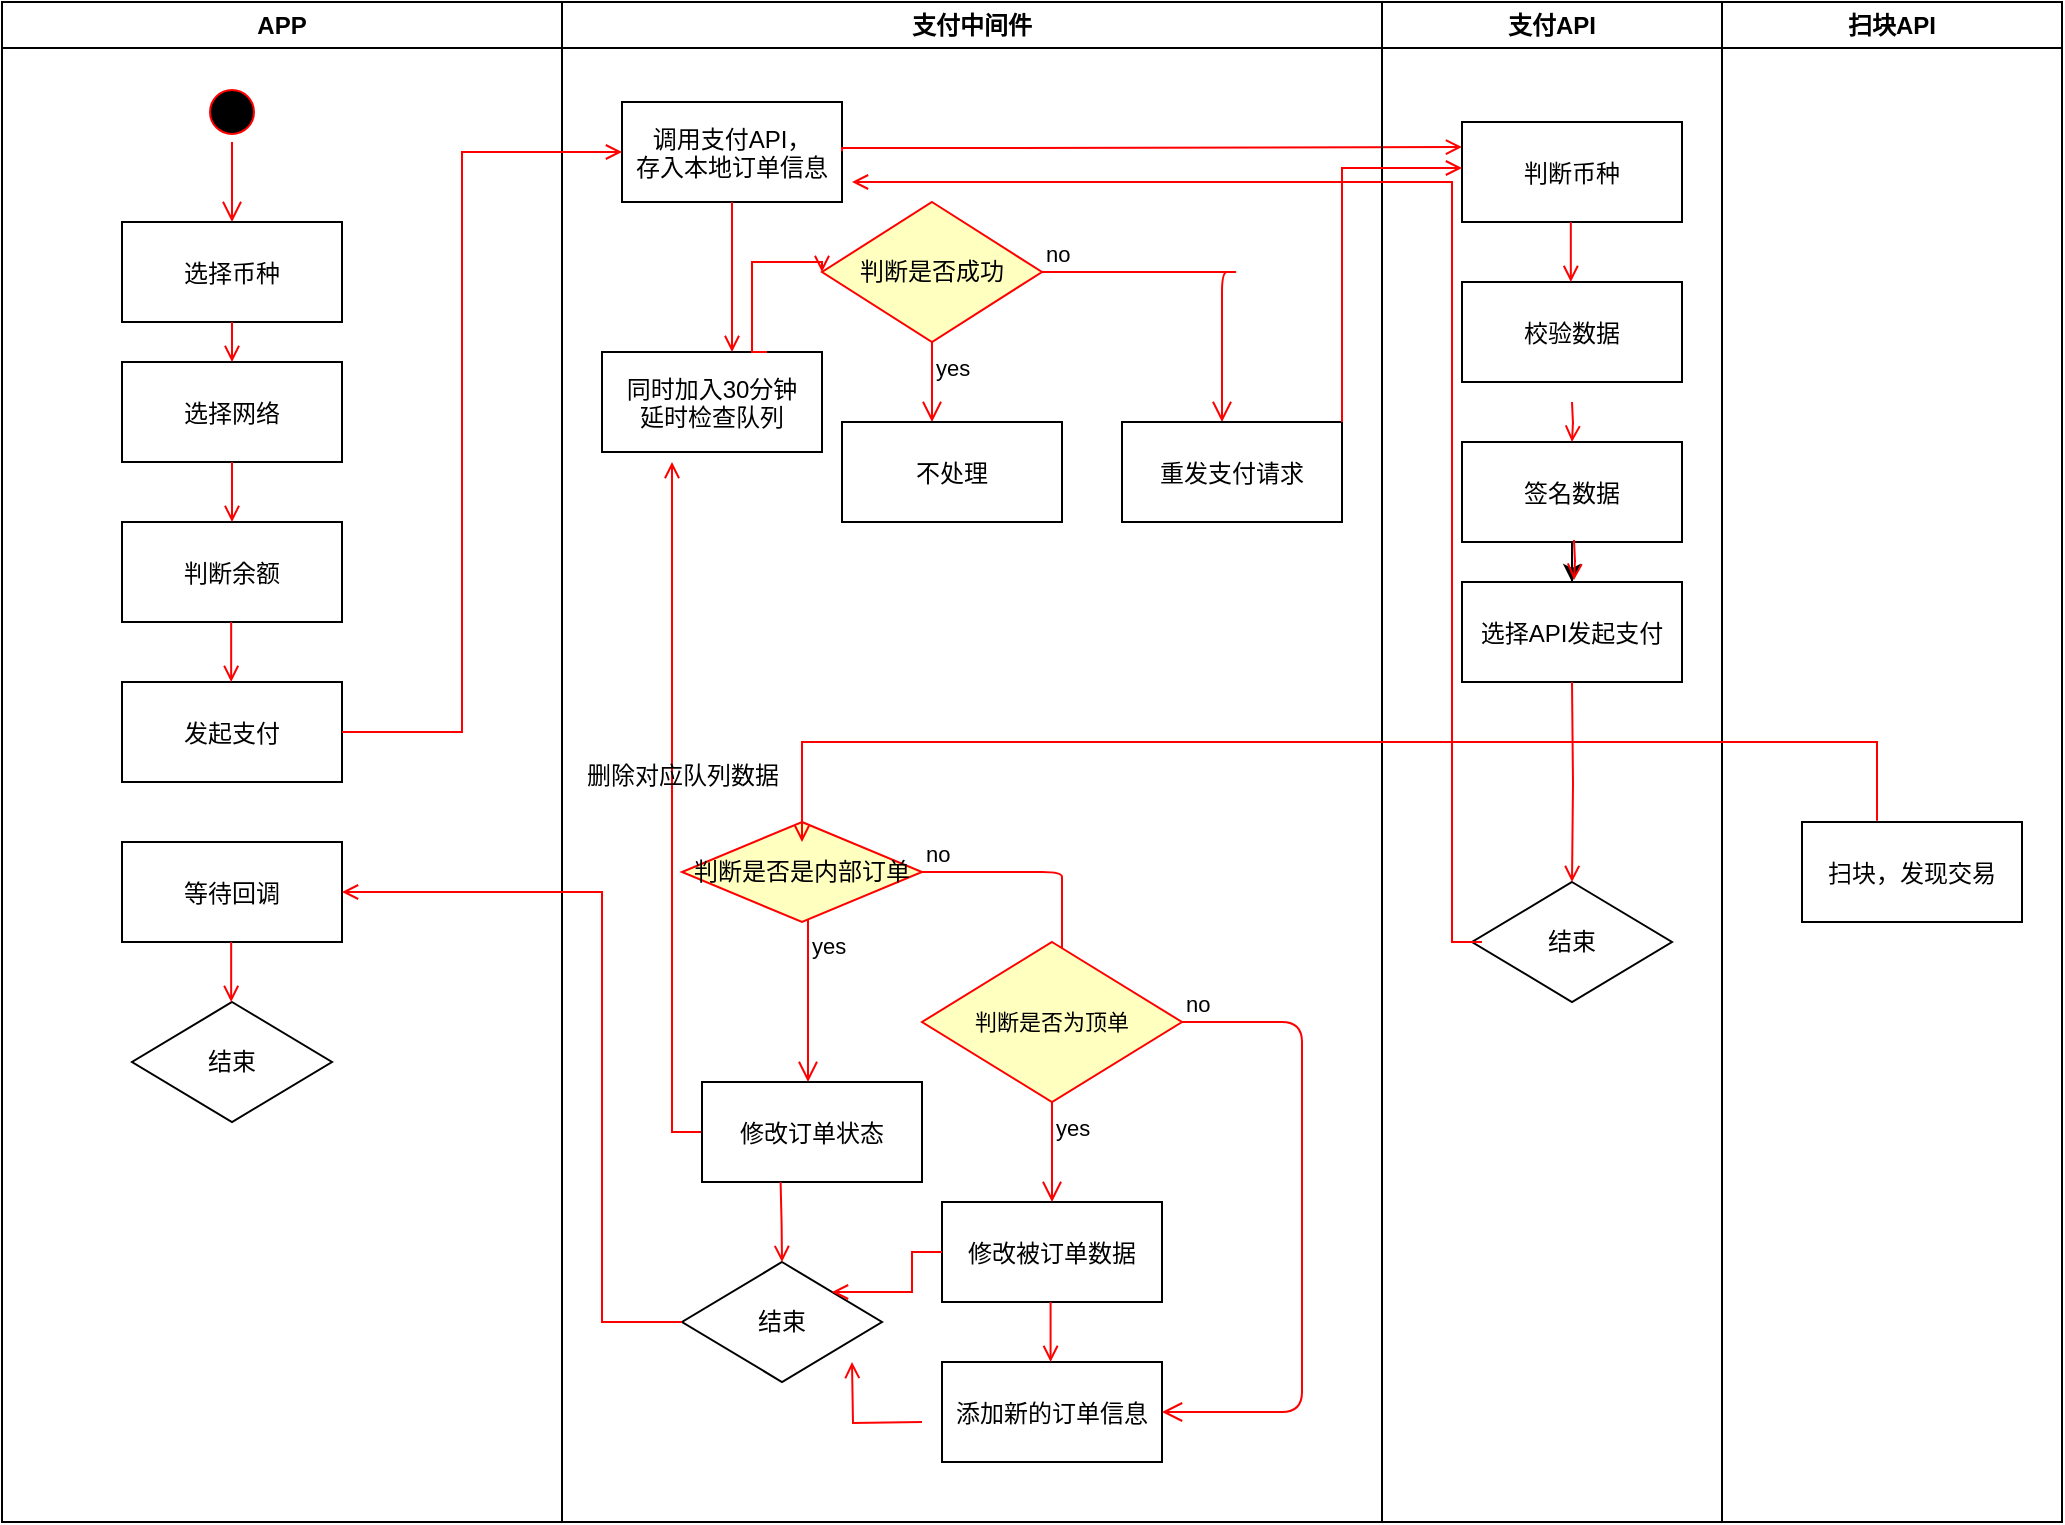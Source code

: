 <mxfile version="15.0.3" type="github">
  <diagram name="Page-1" id="9361dd3d-8414-5efd-6122-117bd74ce7a7">
    <mxGraphModel dx="1422" dy="5161" grid="1" gridSize="10" guides="1" tooltips="1" connect="1" arrows="1" fold="1" page="0" pageScale="1.5" pageWidth="826" pageHeight="1169" background="none" math="0" shadow="0">
      <root>
        <mxCell id="0" />
        <mxCell id="1" parent="0" />
        <mxCell id="ok139ALbJn9GpQchz6-Z-90" value="APP" style="swimlane;whiteSpace=wrap" vertex="1" parent="1">
          <mxGeometry x="300" y="-4270" width="280" height="760" as="geometry" />
        </mxCell>
        <mxCell id="ok139ALbJn9GpQchz6-Z-91" value="" style="ellipse;shape=startState;fillColor=#000000;strokeColor=#ff0000;" vertex="1" parent="ok139ALbJn9GpQchz6-Z-90">
          <mxGeometry x="100" y="40" width="30" height="30" as="geometry" />
        </mxCell>
        <mxCell id="ok139ALbJn9GpQchz6-Z-92" value="" style="edgeStyle=elbowEdgeStyle;elbow=horizontal;verticalAlign=bottom;endArrow=open;endSize=8;strokeColor=#FF0000;endFill=1;rounded=0" edge="1" parent="ok139ALbJn9GpQchz6-Z-90" source="ok139ALbJn9GpQchz6-Z-91" target="ok139ALbJn9GpQchz6-Z-93">
          <mxGeometry x="100" y="40" as="geometry">
            <mxPoint x="115" y="110" as="targetPoint" />
          </mxGeometry>
        </mxCell>
        <mxCell id="ok139ALbJn9GpQchz6-Z-93" value="选择币种" style="" vertex="1" parent="ok139ALbJn9GpQchz6-Z-90">
          <mxGeometry x="60" y="110" width="110" height="50" as="geometry" />
        </mxCell>
        <mxCell id="ok139ALbJn9GpQchz6-Z-94" value="选择网络" style="" vertex="1" parent="ok139ALbJn9GpQchz6-Z-90">
          <mxGeometry x="60" y="180" width="110" height="50" as="geometry" />
        </mxCell>
        <mxCell id="ok139ALbJn9GpQchz6-Z-95" value="" style="endArrow=open;strokeColor=#FF0000;endFill=1;rounded=0;edgeStyle=orthogonalEdgeStyle;" edge="1" parent="ok139ALbJn9GpQchz6-Z-90" source="ok139ALbJn9GpQchz6-Z-93" target="ok139ALbJn9GpQchz6-Z-94">
          <mxGeometry relative="1" as="geometry" />
        </mxCell>
        <mxCell id="ok139ALbJn9GpQchz6-Z-96" value="判断余额" style="" vertex="1" parent="ok139ALbJn9GpQchz6-Z-90">
          <mxGeometry x="60" y="260" width="110" height="50" as="geometry" />
        </mxCell>
        <mxCell id="ok139ALbJn9GpQchz6-Z-97" value="" style="endArrow=open;strokeColor=#FF0000;endFill=1;rounded=0;edgeStyle=orthogonalEdgeStyle;" edge="1" parent="ok139ALbJn9GpQchz6-Z-90" source="ok139ALbJn9GpQchz6-Z-94" target="ok139ALbJn9GpQchz6-Z-96">
          <mxGeometry relative="1" as="geometry" />
        </mxCell>
        <mxCell id="ok139ALbJn9GpQchz6-Z-137" value="发起支付" style="" vertex="1" parent="ok139ALbJn9GpQchz6-Z-90">
          <mxGeometry x="60" y="340" width="110" height="50" as="geometry" />
        </mxCell>
        <mxCell id="ok139ALbJn9GpQchz6-Z-138" value="等待回调" style="" vertex="1" parent="ok139ALbJn9GpQchz6-Z-90">
          <mxGeometry x="60" y="420" width="110" height="50" as="geometry" />
        </mxCell>
        <mxCell id="ok139ALbJn9GpQchz6-Z-145" value="结束" style="rhombus;whiteSpace=wrap;html=1;" vertex="1" parent="ok139ALbJn9GpQchz6-Z-90">
          <mxGeometry x="65" y="500" width="100" height="60" as="geometry" />
        </mxCell>
        <mxCell id="ok139ALbJn9GpQchz6-Z-150" value="" style="endArrow=open;strokeColor=#FF0000;endFill=1;rounded=0;edgeStyle=orthogonalEdgeStyle;" edge="1" parent="ok139ALbJn9GpQchz6-Z-90">
          <mxGeometry relative="1" as="geometry">
            <mxPoint x="114.58" y="470" as="sourcePoint" />
            <mxPoint x="114.58" y="500" as="targetPoint" />
          </mxGeometry>
        </mxCell>
        <mxCell id="ok139ALbJn9GpQchz6-Z-170" value="" style="endArrow=open;strokeColor=#FF0000;endFill=1;rounded=0;edgeStyle=orthogonalEdgeStyle;" edge="1" parent="ok139ALbJn9GpQchz6-Z-90">
          <mxGeometry relative="1" as="geometry">
            <mxPoint x="114.58" y="310" as="sourcePoint" />
            <mxPoint x="114.58" y="340" as="targetPoint" />
          </mxGeometry>
        </mxCell>
        <mxCell id="ok139ALbJn9GpQchz6-Z-99" value="支付中间件" style="swimlane;whiteSpace=wrap" vertex="1" parent="1">
          <mxGeometry x="580" y="-4270" width="410" height="760" as="geometry" />
        </mxCell>
        <mxCell id="ok139ALbJn9GpQchz6-Z-102" value="调用支付API，&#xa;存入本地订单信息" style="" vertex="1" parent="ok139ALbJn9GpQchz6-Z-99">
          <mxGeometry x="30" y="50" width="110" height="50" as="geometry" />
        </mxCell>
        <mxCell id="ok139ALbJn9GpQchz6-Z-103" value="同时加入30分钟&#xa;延时检查队列" style="" vertex="1" parent="ok139ALbJn9GpQchz6-Z-99">
          <mxGeometry x="20" y="175" width="110" height="50" as="geometry" />
        </mxCell>
        <mxCell id="ok139ALbJn9GpQchz6-Z-104" value="" style="endArrow=open;strokeColor=#FF0000;endFill=1;rounded=0;edgeStyle=orthogonalEdgeStyle;" edge="1" parent="ok139ALbJn9GpQchz6-Z-99" source="ok139ALbJn9GpQchz6-Z-102" target="ok139ALbJn9GpQchz6-Z-103">
          <mxGeometry relative="1" as="geometry">
            <Array as="points">
              <mxPoint x="85" y="190" />
              <mxPoint x="85" y="190" />
            </Array>
          </mxGeometry>
        </mxCell>
        <mxCell id="ok139ALbJn9GpQchz6-Z-143" value="" style="endArrow=open;strokeColor=#FF0000;endFill=1;rounded=0;edgeStyle=orthogonalEdgeStyle;entryX=0;entryY=0.25;entryDx=0;entryDy=0;" edge="1" parent="ok139ALbJn9GpQchz6-Z-99" target="ok139ALbJn9GpQchz6-Z-126">
          <mxGeometry relative="1" as="geometry">
            <mxPoint x="140" y="74.58" as="sourcePoint" />
            <mxPoint x="260" y="74.58" as="targetPoint" />
            <Array as="points">
              <mxPoint x="140" y="73" />
              <mxPoint x="225" y="73" />
            </Array>
          </mxGeometry>
        </mxCell>
        <mxCell id="ok139ALbJn9GpQchz6-Z-159" value="" style="endArrow=open;strokeColor=#FF0000;endFill=1;rounded=0;edgeStyle=orthogonalEdgeStyle;exitX=0;exitY=0.5;exitDx=0;exitDy=0;" edge="1" parent="ok139ALbJn9GpQchz6-Z-99" source="ok139ALbJn9GpQchz6-Z-168">
          <mxGeometry relative="1" as="geometry">
            <mxPoint x="120" y="490" as="sourcePoint" />
            <mxPoint x="55" y="230" as="targetPoint" />
            <Array as="points">
              <mxPoint x="55" y="565" />
            </Array>
          </mxGeometry>
        </mxCell>
        <mxCell id="ok139ALbJn9GpQchz6-Z-160" value="&lt;p&gt;&lt;br&gt;&lt;/p&gt;&lt;p&gt;&lt;font style=&quot;font-size: 12px&quot;&gt;删除对应队列数据&lt;/font&gt;&lt;/p&gt;" style="edgeLabel;html=1;align=center;verticalAlign=middle;resizable=0;points=[];labelBackgroundColor=none;" vertex="1" connectable="0" parent="ok139ALbJn9GpQchz6-Z-159">
          <mxGeometry x="0.235" y="-1" relative="1" as="geometry">
            <mxPoint x="4" y="11" as="offset" />
          </mxGeometry>
        </mxCell>
        <mxCell id="ok139ALbJn9GpQchz6-Z-161" value="" style="endArrow=open;strokeColor=#FF0000;endFill=1;rounded=0;edgeStyle=orthogonalEdgeStyle;exitX=0.75;exitY=0;exitDx=0;exitDy=0;entryX=0;entryY=0.5;entryDx=0;entryDy=0;" edge="1" parent="ok139ALbJn9GpQchz6-Z-99" source="ok139ALbJn9GpQchz6-Z-103" target="ok139ALbJn9GpQchz6-Z-200">
          <mxGeometry relative="1" as="geometry">
            <mxPoint x="95" y="110" as="sourcePoint" />
            <mxPoint x="130" y="120" as="targetPoint" />
            <Array as="points">
              <mxPoint x="95" y="175" />
              <mxPoint x="95" y="130" />
              <mxPoint x="130" y="130" />
            </Array>
          </mxGeometry>
        </mxCell>
        <mxCell id="ok139ALbJn9GpQchz6-Z-164" value="判断是否是内部订单" style="rhombus;whiteSpace=wrap;html=1;fillColor=#ffffc0;strokeColor=#ff0000;labelBackgroundColor=none;" vertex="1" parent="ok139ALbJn9GpQchz6-Z-99">
          <mxGeometry x="60" y="410" width="120" height="50" as="geometry" />
        </mxCell>
        <mxCell id="ok139ALbJn9GpQchz6-Z-165" value="no" style="edgeStyle=orthogonalEdgeStyle;html=1;align=left;verticalAlign=bottom;endArrow=open;endSize=8;strokeColor=#ff0000;" edge="1" source="ok139ALbJn9GpQchz6-Z-164" parent="ok139ALbJn9GpQchz6-Z-99">
          <mxGeometry x="-1" relative="1" as="geometry">
            <mxPoint x="250" y="490" as="targetPoint" />
            <Array as="points">
              <mxPoint x="250" y="435" />
              <mxPoint x="250" y="440" />
            </Array>
          </mxGeometry>
        </mxCell>
        <mxCell id="ok139ALbJn9GpQchz6-Z-166" value="yes" style="edgeStyle=orthogonalEdgeStyle;html=1;align=left;verticalAlign=top;endArrow=open;endSize=8;strokeColor=#ff0000;" edge="1" source="ok139ALbJn9GpQchz6-Z-164" parent="ok139ALbJn9GpQchz6-Z-99">
          <mxGeometry x="-1" relative="1" as="geometry">
            <mxPoint x="123" y="540" as="targetPoint" />
            <Array as="points">
              <mxPoint x="123" y="490" />
              <mxPoint x="123" y="520" />
            </Array>
          </mxGeometry>
        </mxCell>
        <mxCell id="ok139ALbJn9GpQchz6-Z-168" value="修改订单状态" style="" vertex="1" parent="ok139ALbJn9GpQchz6-Z-99">
          <mxGeometry x="70" y="540" width="110" height="50" as="geometry" />
        </mxCell>
        <mxCell id="ok139ALbJn9GpQchz6-Z-169" value="结束" style="rhombus;whiteSpace=wrap;html=1;" vertex="1" parent="ok139ALbJn9GpQchz6-Z-99">
          <mxGeometry x="60" y="630" width="100" height="60" as="geometry" />
        </mxCell>
        <mxCell id="ok139ALbJn9GpQchz6-Z-175" value="修改被订单数据" style="" vertex="1" parent="ok139ALbJn9GpQchz6-Z-99">
          <mxGeometry x="190" y="600" width="110" height="50" as="geometry" />
        </mxCell>
        <mxCell id="ok139ALbJn9GpQchz6-Z-191" value="添加新的订单信息" style="" vertex="1" parent="ok139ALbJn9GpQchz6-Z-99">
          <mxGeometry x="190" y="680" width="110" height="50" as="geometry" />
        </mxCell>
        <mxCell id="ok139ALbJn9GpQchz6-Z-193" value="" style="endArrow=open;strokeColor=#FF0000;endFill=1;rounded=0;edgeStyle=orthogonalEdgeStyle;entryX=0.5;entryY=0;entryDx=0;entryDy=0;" edge="1" parent="ok139ALbJn9GpQchz6-Z-99" target="ok139ALbJn9GpQchz6-Z-169">
          <mxGeometry relative="1" as="geometry">
            <mxPoint x="109.29" y="590" as="sourcePoint" />
            <mxPoint x="109.29" y="620" as="targetPoint" />
          </mxGeometry>
        </mxCell>
        <mxCell id="ok139ALbJn9GpQchz6-Z-196" value="" style="endArrow=open;strokeColor=#FF0000;endFill=1;rounded=0;edgeStyle=orthogonalEdgeStyle;exitX=0;exitY=0.5;exitDx=0;exitDy=0;entryX=1;entryY=0;entryDx=0;entryDy=0;" edge="1" parent="ok139ALbJn9GpQchz6-Z-99" source="ok139ALbJn9GpQchz6-Z-175" target="ok139ALbJn9GpQchz6-Z-169">
          <mxGeometry relative="1" as="geometry">
            <mxPoint x="-155.42" y="480" as="sourcePoint" />
            <mxPoint x="-155.42" y="510" as="targetPoint" />
          </mxGeometry>
        </mxCell>
        <mxCell id="ok139ALbJn9GpQchz6-Z-199" value="" style="endArrow=open;strokeColor=#FF0000;endFill=1;rounded=0;edgeStyle=orthogonalEdgeStyle;" edge="1" parent="ok139ALbJn9GpQchz6-Z-99">
          <mxGeometry relative="1" as="geometry">
            <mxPoint x="244.29" y="650" as="sourcePoint" />
            <mxPoint x="244.29" y="680" as="targetPoint" />
          </mxGeometry>
        </mxCell>
        <mxCell id="ok139ALbJn9GpQchz6-Z-200" value="判断是否成功" style="rhombus;whiteSpace=wrap;html=1;fillColor=#ffffc0;strokeColor=#ff0000;labelBackgroundColor=none;" vertex="1" parent="ok139ALbJn9GpQchz6-Z-99">
          <mxGeometry x="130" y="100" width="110" height="70" as="geometry" />
        </mxCell>
        <mxCell id="ok139ALbJn9GpQchz6-Z-201" value="no" style="edgeStyle=orthogonalEdgeStyle;html=1;align=left;verticalAlign=bottom;endArrow=open;endSize=8;strokeColor=#ff0000;" edge="1" source="ok139ALbJn9GpQchz6-Z-200" parent="ok139ALbJn9GpQchz6-Z-99">
          <mxGeometry x="-1" relative="1" as="geometry">
            <mxPoint x="330" y="210" as="targetPoint" />
            <Array as="points">
              <mxPoint x="340" y="135" />
              <mxPoint x="340" y="135" />
            </Array>
          </mxGeometry>
        </mxCell>
        <mxCell id="ok139ALbJn9GpQchz6-Z-202" value="yes" style="edgeStyle=orthogonalEdgeStyle;html=1;align=left;verticalAlign=top;endArrow=open;endSize=8;strokeColor=#ff0000;" edge="1" source="ok139ALbJn9GpQchz6-Z-200" parent="ok139ALbJn9GpQchz6-Z-99">
          <mxGeometry x="-1" relative="1" as="geometry">
            <mxPoint x="185" y="210" as="targetPoint" />
            <Array as="points">
              <mxPoint x="185" y="200" />
            </Array>
          </mxGeometry>
        </mxCell>
        <mxCell id="ok139ALbJn9GpQchz6-Z-205" value="不处理" style="" vertex="1" parent="ok139ALbJn9GpQchz6-Z-99">
          <mxGeometry x="140" y="210" width="110" height="50" as="geometry" />
        </mxCell>
        <mxCell id="ok139ALbJn9GpQchz6-Z-206" value="重发支付请求" style="" vertex="1" parent="ok139ALbJn9GpQchz6-Z-99">
          <mxGeometry x="280" y="210" width="110" height="50" as="geometry" />
        </mxCell>
        <mxCell id="ok139ALbJn9GpQchz6-Z-125" value="支付API" style="swimlane;whiteSpace=wrap" vertex="1" parent="1">
          <mxGeometry x="990" y="-4270" width="170" height="760" as="geometry" />
        </mxCell>
        <mxCell id="ok139ALbJn9GpQchz6-Z-126" value="判断币种" style="" vertex="1" parent="ok139ALbJn9GpQchz6-Z-125">
          <mxGeometry x="40" y="60" width="110" height="50" as="geometry" />
        </mxCell>
        <mxCell id="ok139ALbJn9GpQchz6-Z-209" value="校验数据" style="" vertex="1" parent="ok139ALbJn9GpQchz6-Z-125">
          <mxGeometry x="40" y="140" width="110" height="50" as="geometry" />
        </mxCell>
        <mxCell id="ok139ALbJn9GpQchz6-Z-213" value="选择API发起支付" style="" vertex="1" parent="ok139ALbJn9GpQchz6-Z-125">
          <mxGeometry x="40" y="290" width="110" height="50" as="geometry" />
        </mxCell>
        <mxCell id="ok139ALbJn9GpQchz6-Z-214" value="结束" style="rhombus;whiteSpace=wrap;html=1;" vertex="1" parent="ok139ALbJn9GpQchz6-Z-125">
          <mxGeometry x="45" y="440" width="100" height="60" as="geometry" />
        </mxCell>
        <mxCell id="ok139ALbJn9GpQchz6-Z-224" value="" style="edgeStyle=orthogonalEdgeStyle;rounded=0;orthogonalLoop=1;jettySize=auto;html=1;" edge="1" parent="ok139ALbJn9GpQchz6-Z-125" source="ok139ALbJn9GpQchz6-Z-217" target="ok139ALbJn9GpQchz6-Z-213">
          <mxGeometry relative="1" as="geometry" />
        </mxCell>
        <mxCell id="ok139ALbJn9GpQchz6-Z-217" value="签名数据" style="" vertex="1" parent="ok139ALbJn9GpQchz6-Z-125">
          <mxGeometry x="40" y="220" width="110" height="50" as="geometry" />
        </mxCell>
        <mxCell id="ok139ALbJn9GpQchz6-Z-216" value="" style="endArrow=open;strokeColor=#FF0000;endFill=1;rounded=0;edgeStyle=orthogonalEdgeStyle;" edge="1" parent="ok139ALbJn9GpQchz6-Z-125">
          <mxGeometry relative="1" as="geometry">
            <mxPoint x="94.41" y="110" as="sourcePoint" />
            <mxPoint x="94.41" y="140" as="targetPoint" />
          </mxGeometry>
        </mxCell>
        <mxCell id="ok139ALbJn9GpQchz6-Z-131" value="扫块API" style="swimlane;whiteSpace=wrap" vertex="1" parent="1">
          <mxGeometry x="1160" y="-4270" width="170" height="760" as="geometry" />
        </mxCell>
        <mxCell id="ok139ALbJn9GpQchz6-Z-132" value="扫块，发现交易" style="" vertex="1" parent="ok139ALbJn9GpQchz6-Z-131">
          <mxGeometry x="40" y="410" width="110" height="50" as="geometry" />
        </mxCell>
        <mxCell id="ok139ALbJn9GpQchz6-Z-142" value="" style="endArrow=open;strokeColor=#FF0000;endFill=1;rounded=0;edgeStyle=orthogonalEdgeStyle;exitX=1;exitY=0.5;exitDx=0;exitDy=0;entryX=0;entryY=0.5;entryDx=0;entryDy=0;" edge="1" parent="1" source="ok139ALbJn9GpQchz6-Z-137" target="ok139ALbJn9GpQchz6-Z-102">
          <mxGeometry relative="1" as="geometry">
            <mxPoint x="665" y="-4100" as="sourcePoint" />
            <mxPoint x="530" y="-4230" as="targetPoint" />
            <Array as="points">
              <mxPoint x="530" y="-3905" />
              <mxPoint x="530" y="-4195" />
            </Array>
          </mxGeometry>
        </mxCell>
        <mxCell id="ok139ALbJn9GpQchz6-Z-153" value="" style="endArrow=open;strokeColor=#FF0000;endFill=1;rounded=0;edgeStyle=orthogonalEdgeStyle;entryX=1;entryY=0.5;entryDx=0;entryDy=0;exitX=0;exitY=0.5;exitDx=0;exitDy=0;" edge="1" parent="1" source="ok139ALbJn9GpQchz6-Z-169" target="ok139ALbJn9GpQchz6-Z-138">
          <mxGeometry relative="1" as="geometry">
            <mxPoint x="600" y="-3600" as="sourcePoint" />
            <mxPoint x="650" y="-3765" as="targetPoint" />
            <Array as="points">
              <mxPoint x="600" y="-3610" />
              <mxPoint x="600" y="-3825" />
            </Array>
          </mxGeometry>
        </mxCell>
        <mxCell id="ok139ALbJn9GpQchz6-Z-167" value="" style="endArrow=open;strokeColor=#FF0000;endFill=1;rounded=0;edgeStyle=orthogonalEdgeStyle;exitX=0.341;exitY=-0.013;exitDx=0;exitDy=0;exitPerimeter=0;" edge="1" parent="1" source="ok139ALbJn9GpQchz6-Z-132">
          <mxGeometry relative="1" as="geometry">
            <mxPoint x="1137.5" y="-3850" as="sourcePoint" />
            <mxPoint x="700" y="-3850" as="targetPoint" />
            <Array as="points">
              <mxPoint x="1238" y="-3900" />
              <mxPoint x="700" y="-3900" />
            </Array>
          </mxGeometry>
        </mxCell>
        <mxCell id="ok139ALbJn9GpQchz6-Z-172" value="&lt;pre style=&quot;font-size: 11px&quot;&gt;判断是否为顶单&lt;/pre&gt;" style="rhombus;whiteSpace=wrap;html=1;fillColor=#ffffc0;strokeColor=#ff0000;labelBackgroundColor=none;" vertex="1" parent="1">
          <mxGeometry x="760" y="-3800" width="130" height="80" as="geometry" />
        </mxCell>
        <mxCell id="ok139ALbJn9GpQchz6-Z-173" value="no" style="edgeStyle=orthogonalEdgeStyle;html=1;align=left;verticalAlign=bottom;endArrow=open;endSize=8;strokeColor=#ff0000;entryX=1;entryY=0.5;entryDx=0;entryDy=0;" edge="1" source="ok139ALbJn9GpQchz6-Z-172" parent="1" target="ok139ALbJn9GpQchz6-Z-191">
          <mxGeometry x="-1" relative="1" as="geometry">
            <mxPoint x="950" y="-3550" as="targetPoint" />
            <Array as="points">
              <mxPoint x="950" y="-3760" />
              <mxPoint x="950" y="-3565" />
            </Array>
          </mxGeometry>
        </mxCell>
        <mxCell id="ok139ALbJn9GpQchz6-Z-174" value="yes" style="edgeStyle=orthogonalEdgeStyle;html=1;align=left;verticalAlign=top;endArrow=open;endSize=8;strokeColor=#ff0000;" edge="1" source="ok139ALbJn9GpQchz6-Z-172" parent="1">
          <mxGeometry x="-1" relative="1" as="geometry">
            <mxPoint x="825" y="-3670" as="targetPoint" />
            <Array as="points">
              <mxPoint x="825" y="-3680" />
            </Array>
          </mxGeometry>
        </mxCell>
        <mxCell id="ok139ALbJn9GpQchz6-Z-197" value="" style="endArrow=open;strokeColor=#FF0000;endFill=1;rounded=0;edgeStyle=orthogonalEdgeStyle;" edge="1" parent="1">
          <mxGeometry relative="1" as="geometry">
            <mxPoint x="760" y="-3560" as="sourcePoint" />
            <mxPoint x="725" y="-3590" as="targetPoint" />
          </mxGeometry>
        </mxCell>
        <mxCell id="ok139ALbJn9GpQchz6-Z-207" value="" style="endArrow=open;strokeColor=#FF0000;endFill=1;rounded=0;edgeStyle=orthogonalEdgeStyle;exitX=1;exitY=0;exitDx=0;exitDy=0;" edge="1" parent="1" source="ok139ALbJn9GpQchz6-Z-206">
          <mxGeometry relative="1" as="geometry">
            <mxPoint x="730" y="-4185.42" as="sourcePoint" />
            <mxPoint x="1030" y="-4187" as="targetPoint" />
            <Array as="points">
              <mxPoint x="970" y="-4187" />
            </Array>
          </mxGeometry>
        </mxCell>
        <mxCell id="ok139ALbJn9GpQchz6-Z-218" value="" style="endArrow=open;strokeColor=#FF0000;endFill=1;rounded=0;edgeStyle=orthogonalEdgeStyle;entryX=0.5;entryY=0;entryDx=0;entryDy=0;" edge="1" parent="1">
          <mxGeometry relative="1" as="geometry">
            <mxPoint x="1085" y="-4070" as="sourcePoint" />
            <mxPoint x="1085.0" y="-4050" as="targetPoint" />
          </mxGeometry>
        </mxCell>
        <mxCell id="ok139ALbJn9GpQchz6-Z-219" value="" style="endArrow=open;strokeColor=#FF0000;endFill=1;rounded=0;edgeStyle=orthogonalEdgeStyle;entryX=0.5;entryY=0;entryDx=0;entryDy=0;" edge="1" parent="1" target="ok139ALbJn9GpQchz6-Z-214">
          <mxGeometry relative="1" as="geometry">
            <mxPoint x="1085" y="-3930" as="sourcePoint" />
            <mxPoint x="1094.41" y="-4120" as="targetPoint" />
          </mxGeometry>
        </mxCell>
        <mxCell id="ok139ALbJn9GpQchz6-Z-222" value="" style="endArrow=open;strokeColor=#FF0000;endFill=1;rounded=0;edgeStyle=orthogonalEdgeStyle;entryX=0.5;entryY=0;entryDx=0;entryDy=0;" edge="1" parent="1">
          <mxGeometry relative="1" as="geometry">
            <mxPoint x="1086.0" y="-4001" as="sourcePoint" />
            <mxPoint x="1086.0" y="-3981" as="targetPoint" />
          </mxGeometry>
        </mxCell>
        <mxCell id="ok139ALbJn9GpQchz6-Z-223" value="" style="endArrow=open;strokeColor=#FF0000;endFill=1;rounded=0;edgeStyle=orthogonalEdgeStyle;exitX=0;exitY=0.5;exitDx=0;exitDy=0;" edge="1" parent="1">
          <mxGeometry relative="1" as="geometry">
            <mxPoint x="1040" y="-3800" as="sourcePoint" />
            <mxPoint x="725" y="-4180" as="targetPoint" />
            <Array as="points">
              <mxPoint x="1025" y="-3800" />
              <mxPoint x="1025" y="-4180" />
            </Array>
          </mxGeometry>
        </mxCell>
      </root>
    </mxGraphModel>
  </diagram>
</mxfile>
